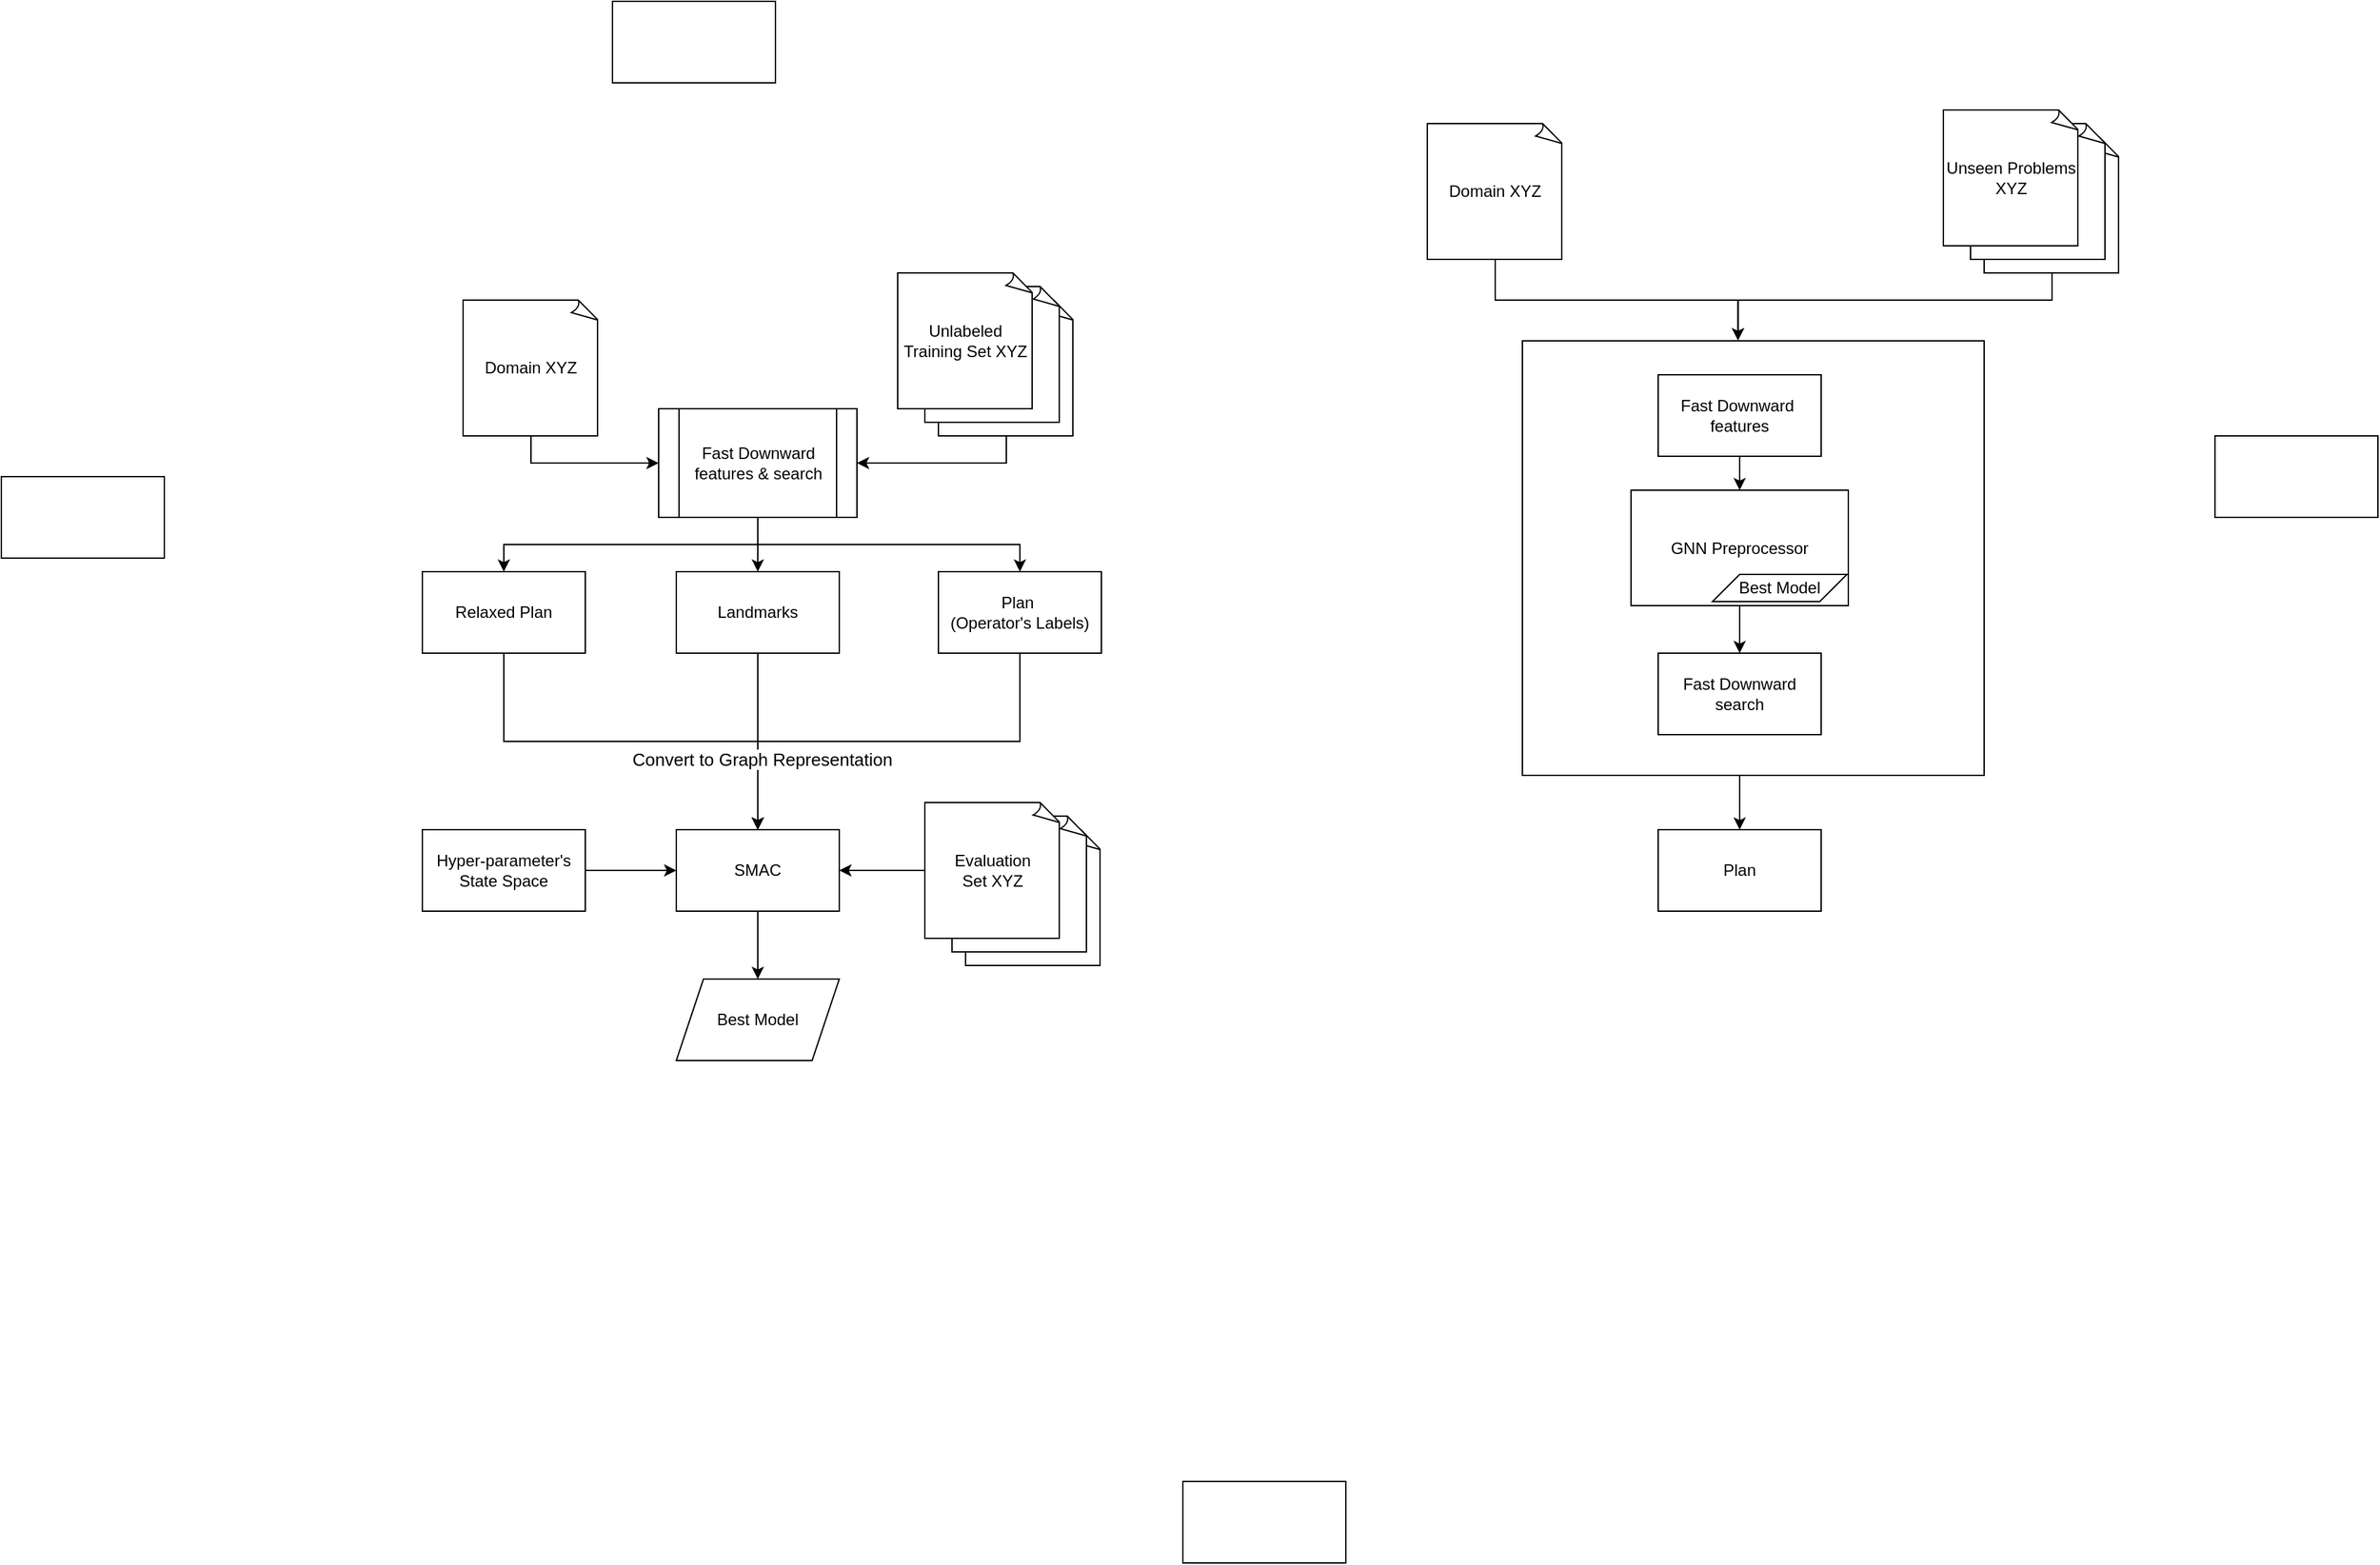 <mxfile version="21.4.0" type="device">
  <diagram name="Strona-1" id="tHml93n-yjBv-eoFOhE9">
    <mxGraphModel dx="1403" dy="1499" grid="1" gridSize="10" guides="1" tooltips="1" connect="1" arrows="1" fold="1" page="1" pageScale="1" pageWidth="827" pageHeight="1169" math="0" shadow="0">
      <root>
        <mxCell id="0" />
        <mxCell id="1" parent="0" />
        <mxCell id="AyHhJG-A6d1eS-8BWIQo-95" style="edgeStyle=orthogonalEdgeStyle;rounded=0;orthogonalLoop=1;jettySize=auto;html=1;exitX=0.5;exitY=1;exitDx=0;exitDy=0;entryX=0.5;entryY=0;entryDx=0;entryDy=0;" edge="1" parent="1" source="AyHhJG-A6d1eS-8BWIQo-2" target="AyHhJG-A6d1eS-8BWIQo-42">
          <mxGeometry relative="1" as="geometry" />
        </mxCell>
        <mxCell id="AyHhJG-A6d1eS-8BWIQo-2" value="SMAC" style="rounded=0;whiteSpace=wrap;html=1;fontColor=#000000;" vertex="1" parent="1">
          <mxGeometry x="367" y="580" width="120" height="60" as="geometry" />
        </mxCell>
        <mxCell id="AyHhJG-A6d1eS-8BWIQo-28" style="edgeStyle=orthogonalEdgeStyle;rounded=0;orthogonalLoop=1;jettySize=auto;html=1;exitX=0.5;exitY=1;exitDx=0;exitDy=0;entryX=0.5;entryY=0;entryDx=0;entryDy=0;fontColor=#000000;" edge="1" parent="1" source="AyHhJG-A6d1eS-8BWIQo-3" target="AyHhJG-A6d1eS-8BWIQo-2">
          <mxGeometry relative="1" as="geometry" />
        </mxCell>
        <mxCell id="AyHhJG-A6d1eS-8BWIQo-3" value="Plan&amp;nbsp;&lt;br&gt;(Operator&#39;s Labels)" style="rounded=0;whiteSpace=wrap;html=1;fontColor=#000000;" vertex="1" parent="1">
          <mxGeometry x="560" y="390" width="120" height="60" as="geometry" />
        </mxCell>
        <mxCell id="AyHhJG-A6d1eS-8BWIQo-27" style="edgeStyle=orthogonalEdgeStyle;rounded=0;orthogonalLoop=1;jettySize=auto;html=1;exitX=0.5;exitY=1;exitDx=0;exitDy=0;entryX=0.5;entryY=0;entryDx=0;entryDy=0;fontColor=#000000;" edge="1" parent="1" source="AyHhJG-A6d1eS-8BWIQo-4" target="AyHhJG-A6d1eS-8BWIQo-2">
          <mxGeometry relative="1" as="geometry">
            <mxPoint x="414" y="630" as="targetPoint" />
          </mxGeometry>
        </mxCell>
        <mxCell id="AyHhJG-A6d1eS-8BWIQo-4" value="Landmarks" style="rounded=0;whiteSpace=wrap;html=1;fontColor=#000000;" vertex="1" parent="1">
          <mxGeometry x="367" y="390" width="120" height="60" as="geometry" />
        </mxCell>
        <mxCell id="AyHhJG-A6d1eS-8BWIQo-26" style="edgeStyle=orthogonalEdgeStyle;rounded=0;orthogonalLoop=1;jettySize=auto;html=1;exitX=0.5;exitY=1;exitDx=0;exitDy=0;entryX=0.5;entryY=0;entryDx=0;entryDy=0;fontColor=#000000;" edge="1" parent="1" source="AyHhJG-A6d1eS-8BWIQo-5" target="AyHhJG-A6d1eS-8BWIQo-2">
          <mxGeometry relative="1" as="geometry" />
        </mxCell>
        <mxCell id="AyHhJG-A6d1eS-8BWIQo-37" value="Convert to Graph Representation" style="edgeLabel;html=1;align=center;verticalAlign=middle;resizable=0;points=[];fontSize=13;fontColor=#000000;" vertex="1" connectable="0" parent="AyHhJG-A6d1eS-8BWIQo-26">
          <mxGeometry x="0.669" y="3" relative="1" as="geometry">
            <mxPoint as="offset" />
          </mxGeometry>
        </mxCell>
        <mxCell id="AyHhJG-A6d1eS-8BWIQo-5" value="Relaxed Plan" style="rounded=0;whiteSpace=wrap;html=1;fontColor=#000000;" vertex="1" parent="1">
          <mxGeometry x="180" y="390" width="120" height="60" as="geometry" />
        </mxCell>
        <mxCell id="AyHhJG-A6d1eS-8BWIQo-24" style="edgeStyle=orthogonalEdgeStyle;rounded=0;orthogonalLoop=1;jettySize=auto;html=1;exitX=0.5;exitY=1;exitDx=0;exitDy=0;fontColor=#000000;" edge="1" parent="1" source="AyHhJG-A6d1eS-8BWIQo-7" target="AyHhJG-A6d1eS-8BWIQo-4">
          <mxGeometry relative="1" as="geometry" />
        </mxCell>
        <mxCell id="AyHhJG-A6d1eS-8BWIQo-25" style="edgeStyle=orthogonalEdgeStyle;rounded=0;orthogonalLoop=1;jettySize=auto;html=1;exitX=0.5;exitY=1;exitDx=0;exitDy=0;entryX=0.5;entryY=0;entryDx=0;entryDy=0;fontColor=#000000;" edge="1" parent="1" source="AyHhJG-A6d1eS-8BWIQo-7" target="AyHhJG-A6d1eS-8BWIQo-3">
          <mxGeometry relative="1" as="geometry" />
        </mxCell>
        <mxCell id="AyHhJG-A6d1eS-8BWIQo-96" style="edgeStyle=orthogonalEdgeStyle;rounded=0;orthogonalLoop=1;jettySize=auto;html=1;exitX=0.5;exitY=1;exitDx=0;exitDy=0;entryX=0.5;entryY=0;entryDx=0;entryDy=0;" edge="1" parent="1" source="AyHhJG-A6d1eS-8BWIQo-7" target="AyHhJG-A6d1eS-8BWIQo-5">
          <mxGeometry relative="1" as="geometry" />
        </mxCell>
        <mxCell id="AyHhJG-A6d1eS-8BWIQo-7" value="Fast Downward&lt;br&gt;features &amp;amp; search" style="shape=process;whiteSpace=wrap;html=1;backgroundOutline=1;fontColor=#000000;" vertex="1" parent="1">
          <mxGeometry x="354" y="270" width="146" height="80" as="geometry" />
        </mxCell>
        <mxCell id="AyHhJG-A6d1eS-8BWIQo-22" style="edgeStyle=orthogonalEdgeStyle;rounded=0;orthogonalLoop=1;jettySize=auto;html=1;exitX=0.5;exitY=1;exitDx=0;exitDy=0;exitPerimeter=0;fontColor=#000000;" edge="1" parent="1" source="AyHhJG-A6d1eS-8BWIQo-12" target="AyHhJG-A6d1eS-8BWIQo-7">
          <mxGeometry relative="1" as="geometry" />
        </mxCell>
        <mxCell id="AyHhJG-A6d1eS-8BWIQo-12" value="&lt;span style=&quot;font-family: Helvetica; font-size: 12px; font-style: normal; font-variant-ligatures: normal; font-variant-caps: normal; font-weight: 400; letter-spacing: normal; orphans: 2; text-align: center; text-indent: 0px; text-transform: none; widows: 2; word-spacing: 0px; -webkit-text-stroke-width: 0px; text-decoration-thickness: initial; text-decoration-style: initial; text-decoration-color: initial; float: none; background-color: rgb(255, 255, 255); display: inline !important;&quot;&gt;&lt;font&gt;Domain XYZ&lt;/font&gt;&lt;/span&gt;" style="whiteSpace=wrap;html=1;shape=mxgraph.basic.document;fontColor=#000000;" vertex="1" parent="1">
          <mxGeometry x="210" y="190" width="100" height="100" as="geometry" />
        </mxCell>
        <mxCell id="AyHhJG-A6d1eS-8BWIQo-19" value="" style="group;fontColor=#000000;" vertex="1" connectable="0" parent="1">
          <mxGeometry x="530" y="170" width="130" height="120" as="geometry" />
        </mxCell>
        <mxCell id="AyHhJG-A6d1eS-8BWIQo-14" value="" style="whiteSpace=wrap;html=1;shape=mxgraph.basic.document;fontColor=#000000;" vertex="1" parent="AyHhJG-A6d1eS-8BWIQo-19">
          <mxGeometry x="30" y="20" width="100" height="100" as="geometry" />
        </mxCell>
        <mxCell id="AyHhJG-A6d1eS-8BWIQo-15" value="" style="whiteSpace=wrap;html=1;shape=mxgraph.basic.document;fontColor=#000000;" vertex="1" parent="AyHhJG-A6d1eS-8BWIQo-19">
          <mxGeometry x="20" y="10" width="100" height="100" as="geometry" />
        </mxCell>
        <mxCell id="AyHhJG-A6d1eS-8BWIQo-16" value="Unlabeled&lt;br&gt;Training Set XYZ" style="whiteSpace=wrap;html=1;shape=mxgraph.basic.document;fontColor=#000000;" vertex="1" parent="AyHhJG-A6d1eS-8BWIQo-19">
          <mxGeometry width="100" height="100" as="geometry" />
        </mxCell>
        <mxCell id="AyHhJG-A6d1eS-8BWIQo-39" style="edgeStyle=orthogonalEdgeStyle;rounded=0;orthogonalLoop=1;jettySize=auto;html=1;exitX=1;exitY=0.5;exitDx=0;exitDy=0;entryX=0;entryY=0.5;entryDx=0;entryDy=0;fontColor=#000000;" edge="1" parent="1" source="AyHhJG-A6d1eS-8BWIQo-38" target="AyHhJG-A6d1eS-8BWIQo-2">
          <mxGeometry relative="1" as="geometry" />
        </mxCell>
        <mxCell id="AyHhJG-A6d1eS-8BWIQo-38" value="Hyper-parameter&#39;s&lt;br&gt;State Space" style="rounded=0;whiteSpace=wrap;html=1;fontColor=#000000;" vertex="1" parent="1">
          <mxGeometry x="180" y="580" width="120" height="60" as="geometry" />
        </mxCell>
        <mxCell id="AyHhJG-A6d1eS-8BWIQo-42" value="Best Model" style="shape=parallelogram;perimeter=parallelogramPerimeter;whiteSpace=wrap;html=1;fixedSize=1;fontColor=#000000;" vertex="1" parent="1">
          <mxGeometry x="367" y="690" width="120" height="60" as="geometry" />
        </mxCell>
        <mxCell id="AyHhJG-A6d1eS-8BWIQo-107" style="edgeStyle=orthogonalEdgeStyle;rounded=0;orthogonalLoop=1;jettySize=auto;html=1;exitX=0.5;exitY=1;exitDx=0;exitDy=0;exitPerimeter=0;entryX=0.467;entryY=-0.001;entryDx=0;entryDy=0;entryPerimeter=0;" edge="1" parent="1" source="AyHhJG-A6d1eS-8BWIQo-67" target="AyHhJG-A6d1eS-8BWIQo-79">
          <mxGeometry relative="1" as="geometry" />
        </mxCell>
        <mxCell id="AyHhJG-A6d1eS-8BWIQo-67" value="&lt;span style=&quot;font-family: Helvetica; font-size: 12px; font-style: normal; font-variant-ligatures: normal; font-variant-caps: normal; font-weight: 400; letter-spacing: normal; orphans: 2; text-align: center; text-indent: 0px; text-transform: none; widows: 2; word-spacing: 0px; -webkit-text-stroke-width: 0px; text-decoration-thickness: initial; text-decoration-style: initial; text-decoration-color: initial; float: none; background-color: rgb(255, 255, 255); display: inline !important;&quot;&gt;Domain XYZ&lt;/span&gt;" style="whiteSpace=wrap;html=1;shape=mxgraph.basic.document;fontColor=#000000;" vertex="1" parent="1">
          <mxGeometry x="920" y="60" width="100" height="100" as="geometry" />
        </mxCell>
        <mxCell id="AyHhJG-A6d1eS-8BWIQo-68" value="" style="group;fontColor=#000000;" vertex="1" connectable="0" parent="1">
          <mxGeometry x="1300" y="50" width="130" height="120" as="geometry" />
        </mxCell>
        <mxCell id="AyHhJG-A6d1eS-8BWIQo-69" value="" style="whiteSpace=wrap;html=1;shape=mxgraph.basic.document;fontColor=#000000;" vertex="1" parent="AyHhJG-A6d1eS-8BWIQo-68">
          <mxGeometry x="30" y="20" width="100" height="100" as="geometry" />
        </mxCell>
        <mxCell id="AyHhJG-A6d1eS-8BWIQo-70" value="" style="whiteSpace=wrap;html=1;shape=mxgraph.basic.document;fontColor=#000000;" vertex="1" parent="AyHhJG-A6d1eS-8BWIQo-68">
          <mxGeometry x="20" y="10" width="100" height="100" as="geometry" />
        </mxCell>
        <mxCell id="AyHhJG-A6d1eS-8BWIQo-71" value="Unseen Problems XYZ" style="whiteSpace=wrap;html=1;shape=mxgraph.basic.document;fontColor=#000000;" vertex="1" parent="AyHhJG-A6d1eS-8BWIQo-68">
          <mxGeometry width="100" height="100" as="geometry" />
        </mxCell>
        <mxCell id="AyHhJG-A6d1eS-8BWIQo-84" style="edgeStyle=orthogonalEdgeStyle;rounded=0;orthogonalLoop=1;jettySize=auto;html=1;exitX=0.5;exitY=1;exitDx=0;exitDy=0;entryX=0.5;entryY=0;entryDx=0;entryDy=0;fontColor=#000000;" edge="1" parent="1" source="AyHhJG-A6d1eS-8BWIQo-79" target="AyHhJG-A6d1eS-8BWIQo-89">
          <mxGeometry relative="1" as="geometry">
            <mxPoint x="1150" y="570" as="targetPoint" />
            <Array as="points">
              <mxPoint x="1150" y="540" />
              <mxPoint x="1150" y="580" />
            </Array>
          </mxGeometry>
        </mxCell>
        <mxCell id="AyHhJG-A6d1eS-8BWIQo-79" value="" style="rounded=0;whiteSpace=wrap;html=1;fontColor=#000000;" vertex="1" parent="1">
          <mxGeometry x="990" y="220" width="340" height="320" as="geometry" />
        </mxCell>
        <mxCell id="AyHhJG-A6d1eS-8BWIQo-86" style="edgeStyle=orthogonalEdgeStyle;rounded=0;orthogonalLoop=1;jettySize=auto;html=1;exitX=0.5;exitY=1;exitDx=0;exitDy=0;entryX=0.5;entryY=0;entryDx=0;entryDy=0;fontColor=#000000;" edge="1" parent="1" source="AyHhJG-A6d1eS-8BWIQo-80" target="AyHhJG-A6d1eS-8BWIQo-81">
          <mxGeometry relative="1" as="geometry" />
        </mxCell>
        <mxCell id="AyHhJG-A6d1eS-8BWIQo-80" value="GNN Preprocessor" style="whiteSpace=wrap;html=1;fontColor=#000000;" vertex="1" parent="1">
          <mxGeometry x="1070" y="330" width="160" height="85" as="geometry" />
        </mxCell>
        <mxCell id="AyHhJG-A6d1eS-8BWIQo-81" value="Fast Downward&lt;br&gt;search" style="whiteSpace=wrap;html=1;fontColor=#000000;" vertex="1" parent="1">
          <mxGeometry x="1090" y="450" width="120" height="60" as="geometry" />
        </mxCell>
        <mxCell id="AyHhJG-A6d1eS-8BWIQo-85" style="edgeStyle=orthogonalEdgeStyle;rounded=0;orthogonalLoop=1;jettySize=auto;html=1;exitX=0.5;exitY=1;exitDx=0;exitDy=0;fontColor=#000000;" edge="1" parent="1" source="AyHhJG-A6d1eS-8BWIQo-83" target="AyHhJG-A6d1eS-8BWIQo-80">
          <mxGeometry relative="1" as="geometry" />
        </mxCell>
        <mxCell id="AyHhJG-A6d1eS-8BWIQo-83" value="Fast Downward&amp;nbsp;&lt;br&gt;features" style="whiteSpace=wrap;html=1;fontColor=#000000;" vertex="1" parent="1">
          <mxGeometry x="1090" y="245" width="120" height="60" as="geometry" />
        </mxCell>
        <mxCell id="AyHhJG-A6d1eS-8BWIQo-89" value="Plan" style="whiteSpace=wrap;html=1;fontColor=#000000;" vertex="1" parent="1">
          <mxGeometry x="1090" y="580" width="120" height="60" as="geometry" />
        </mxCell>
        <mxCell id="AyHhJG-A6d1eS-8BWIQo-90" value="" style="whiteSpace=wrap;html=1;fontColor=#000000;" vertex="1" parent="1">
          <mxGeometry x="320" y="-30" width="120" height="60" as="geometry" />
        </mxCell>
        <mxCell id="AyHhJG-A6d1eS-8BWIQo-91" value="" style="whiteSpace=wrap;html=1;fontColor=#000000;" vertex="1" parent="1">
          <mxGeometry x="-130" y="320" width="120" height="60" as="geometry" />
        </mxCell>
        <mxCell id="AyHhJG-A6d1eS-8BWIQo-92" value="" style="whiteSpace=wrap;html=1;fontColor=#000000;" vertex="1" parent="1">
          <mxGeometry x="1500" y="290" width="120" height="60" as="geometry" />
        </mxCell>
        <mxCell id="AyHhJG-A6d1eS-8BWIQo-93" value="" style="whiteSpace=wrap;html=1;fontColor=#000000;" vertex="1" parent="1">
          <mxGeometry x="740" y="1060" width="120" height="60" as="geometry" />
        </mxCell>
        <mxCell id="AyHhJG-A6d1eS-8BWIQo-94" style="edgeStyle=orthogonalEdgeStyle;rounded=0;orthogonalLoop=1;jettySize=auto;html=1;exitX=0.5;exitY=1;exitDx=0;exitDy=0;exitPerimeter=0;entryX=1;entryY=0.5;entryDx=0;entryDy=0;" edge="1" parent="1" source="AyHhJG-A6d1eS-8BWIQo-14" target="AyHhJG-A6d1eS-8BWIQo-7">
          <mxGeometry relative="1" as="geometry" />
        </mxCell>
        <mxCell id="AyHhJG-A6d1eS-8BWIQo-98" value="" style="group;fontColor=#000000;" vertex="1" connectable="0" parent="1">
          <mxGeometry x="550" y="560" width="130" height="120" as="geometry" />
        </mxCell>
        <mxCell id="AyHhJG-A6d1eS-8BWIQo-99" value="" style="whiteSpace=wrap;html=1;shape=mxgraph.basic.document;fontColor=#000000;" vertex="1" parent="AyHhJG-A6d1eS-8BWIQo-98">
          <mxGeometry x="30" y="20" width="100" height="100" as="geometry" />
        </mxCell>
        <mxCell id="AyHhJG-A6d1eS-8BWIQo-100" value="" style="whiteSpace=wrap;html=1;shape=mxgraph.basic.document;fontColor=#000000;" vertex="1" parent="AyHhJG-A6d1eS-8BWIQo-98">
          <mxGeometry x="20" y="10" width="100" height="100" as="geometry" />
        </mxCell>
        <mxCell id="AyHhJG-A6d1eS-8BWIQo-101" value="Evaluation&lt;br&gt;Set XYZ" style="whiteSpace=wrap;html=1;shape=mxgraph.basic.document;fontColor=#000000;" vertex="1" parent="AyHhJG-A6d1eS-8BWIQo-98">
          <mxGeometry width="100" height="100" as="geometry" />
        </mxCell>
        <mxCell id="AyHhJG-A6d1eS-8BWIQo-102" style="edgeStyle=orthogonalEdgeStyle;rounded=0;orthogonalLoop=1;jettySize=auto;html=1;exitX=0;exitY=0.5;exitDx=0;exitDy=0;exitPerimeter=0;entryX=1;entryY=0.5;entryDx=0;entryDy=0;" edge="1" parent="1" source="AyHhJG-A6d1eS-8BWIQo-101" target="AyHhJG-A6d1eS-8BWIQo-2">
          <mxGeometry relative="1" as="geometry" />
        </mxCell>
        <mxCell id="AyHhJG-A6d1eS-8BWIQo-103" value="Best Model" style="shape=parallelogram;perimeter=parallelogramPerimeter;whiteSpace=wrap;html=1;fixedSize=1;fontColor=#000000;" vertex="1" parent="1">
          <mxGeometry x="1130" y="392" width="99" height="20" as="geometry" />
        </mxCell>
        <mxCell id="AyHhJG-A6d1eS-8BWIQo-108" style="edgeStyle=orthogonalEdgeStyle;rounded=0;orthogonalLoop=1;jettySize=auto;html=1;exitX=0.5;exitY=1;exitDx=0;exitDy=0;exitPerimeter=0;entryX=0.467;entryY=-0.001;entryDx=0;entryDy=0;entryPerimeter=0;" edge="1" parent="1" source="AyHhJG-A6d1eS-8BWIQo-69" target="AyHhJG-A6d1eS-8BWIQo-79">
          <mxGeometry relative="1" as="geometry">
            <Array as="points">
              <mxPoint x="1380" y="190" />
              <mxPoint x="1149" y="190" />
            </Array>
          </mxGeometry>
        </mxCell>
      </root>
    </mxGraphModel>
  </diagram>
</mxfile>
